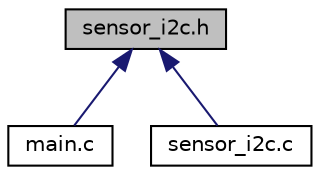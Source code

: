 digraph "sensor_i2c.h"
{
 // LATEX_PDF_SIZE
  edge [fontname="Helvetica",fontsize="10",labelfontname="Helvetica",labelfontsize="10"];
  node [fontname="Helvetica",fontsize="10",shape=record];
  Node1 [label="sensor_i2c.h",height=0.2,width=0.4,color="black", fillcolor="grey75", style="filled", fontcolor="black",tooltip="Temperature sensor interface over I2C."];
  Node1 -> Node2 [dir="back",color="midnightblue",fontsize="10",style="solid",fontname="Helvetica"];
  Node2 [label="main.c",height=0.2,width=0.4,color="black", fillcolor="white", style="filled",URL="$main_8c.html",tooltip=" "];
  Node1 -> Node3 [dir="back",color="midnightblue",fontsize="10",style="solid",fontname="Helvetica"];
  Node3 [label="sensor_i2c.c",height=0.2,width=0.4,color="black", fillcolor="white", style="filled",URL="$sensor__i2c_8c.html",tooltip=" "];
}
